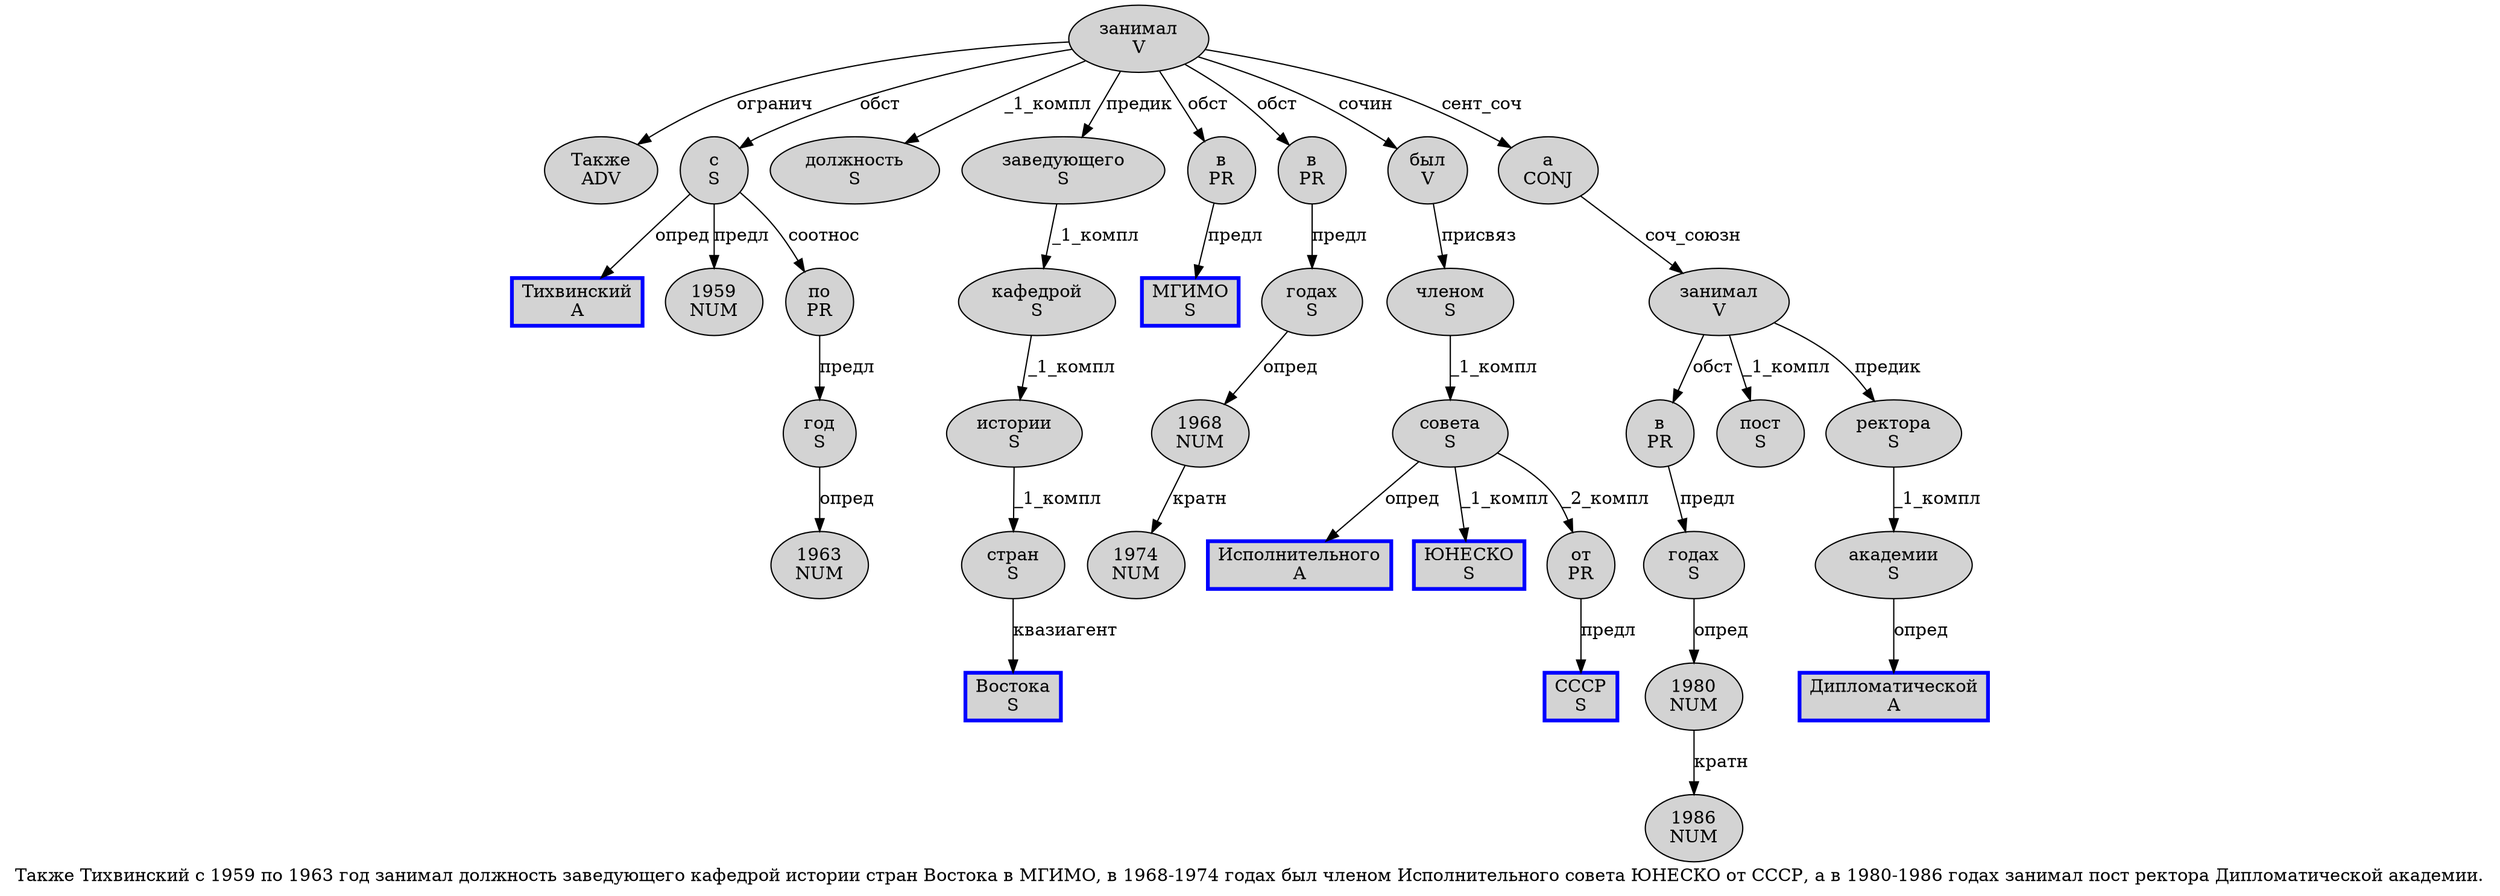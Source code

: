 digraph SENTENCE_143 {
	graph [label="Также Тихвинский с 1959 по 1963 год занимал должность заведующего кафедрой истории стран Востока в МГИМО, в 1968-1974 годах был членом Исполнительного совета ЮНЕСКО от СССР, а в 1980-1986 годах занимал пост ректора Дипломатической академии."]
	node [style=filled]
		0 [label="Также
ADV" color="" fillcolor=lightgray penwidth=1 shape=ellipse]
		1 [label="Тихвинский
A" color=blue fillcolor=lightgray penwidth=3 shape=box]
		2 [label="с
S" color="" fillcolor=lightgray penwidth=1 shape=ellipse]
		3 [label="1959
NUM" color="" fillcolor=lightgray penwidth=1 shape=ellipse]
		4 [label="по
PR" color="" fillcolor=lightgray penwidth=1 shape=ellipse]
		5 [label="1963
NUM" color="" fillcolor=lightgray penwidth=1 shape=ellipse]
		6 [label="год
S" color="" fillcolor=lightgray penwidth=1 shape=ellipse]
		7 [label="занимал
V" color="" fillcolor=lightgray penwidth=1 shape=ellipse]
		8 [label="должность
S" color="" fillcolor=lightgray penwidth=1 shape=ellipse]
		9 [label="заведующего
S" color="" fillcolor=lightgray penwidth=1 shape=ellipse]
		10 [label="кафедрой
S" color="" fillcolor=lightgray penwidth=1 shape=ellipse]
		11 [label="истории
S" color="" fillcolor=lightgray penwidth=1 shape=ellipse]
		12 [label="стран
S" color="" fillcolor=lightgray penwidth=1 shape=ellipse]
		13 [label="Востока
S" color=blue fillcolor=lightgray penwidth=3 shape=box]
		14 [label="в
PR" color="" fillcolor=lightgray penwidth=1 shape=ellipse]
		15 [label="МГИМО
S" color=blue fillcolor=lightgray penwidth=3 shape=box]
		17 [label="в
PR" color="" fillcolor=lightgray penwidth=1 shape=ellipse]
		18 [label="1968
NUM" color="" fillcolor=lightgray penwidth=1 shape=ellipse]
		20 [label="1974
NUM" color="" fillcolor=lightgray penwidth=1 shape=ellipse]
		21 [label="годах
S" color="" fillcolor=lightgray penwidth=1 shape=ellipse]
		22 [label="был
V" color="" fillcolor=lightgray penwidth=1 shape=ellipse]
		23 [label="членом
S" color="" fillcolor=lightgray penwidth=1 shape=ellipse]
		24 [label="Исполнительного
A" color=blue fillcolor=lightgray penwidth=3 shape=box]
		25 [label="совета
S" color="" fillcolor=lightgray penwidth=1 shape=ellipse]
		26 [label="ЮНЕСКО
S" color=blue fillcolor=lightgray penwidth=3 shape=box]
		27 [label="от
PR" color="" fillcolor=lightgray penwidth=1 shape=ellipse]
		28 [label="СССР
S" color=blue fillcolor=lightgray penwidth=3 shape=box]
		30 [label="а
CONJ" color="" fillcolor=lightgray penwidth=1 shape=ellipse]
		31 [label="в
PR" color="" fillcolor=lightgray penwidth=1 shape=ellipse]
		32 [label="1980
NUM" color="" fillcolor=lightgray penwidth=1 shape=ellipse]
		34 [label="1986
NUM" color="" fillcolor=lightgray penwidth=1 shape=ellipse]
		35 [label="годах
S" color="" fillcolor=lightgray penwidth=1 shape=ellipse]
		36 [label="занимал
V" color="" fillcolor=lightgray penwidth=1 shape=ellipse]
		37 [label="пост
S" color="" fillcolor=lightgray penwidth=1 shape=ellipse]
		38 [label="ректора
S" color="" fillcolor=lightgray penwidth=1 shape=ellipse]
		39 [label="Дипломатической
A" color=blue fillcolor=lightgray penwidth=3 shape=box]
		40 [label="академии
S" color="" fillcolor=lightgray penwidth=1 shape=ellipse]
			18 -> 20 [label="кратн"]
			4 -> 6 [label="предл"]
			10 -> 11 [label="_1_компл"]
			35 -> 32 [label="опред"]
			14 -> 15 [label="предл"]
			25 -> 24 [label="опред"]
			25 -> 26 [label="_1_компл"]
			25 -> 27 [label="_2_компл"]
			30 -> 36 [label="соч_союзн"]
			36 -> 31 [label="обст"]
			36 -> 37 [label="_1_компл"]
			36 -> 38 [label="предик"]
			11 -> 12 [label="_1_компл"]
			9 -> 10 [label="_1_компл"]
			22 -> 23 [label="присвяз"]
			17 -> 21 [label="предл"]
			6 -> 5 [label="опред"]
			7 -> 0 [label="огранич"]
			7 -> 2 [label="обст"]
			7 -> 8 [label="_1_компл"]
			7 -> 9 [label="предик"]
			7 -> 14 [label="обст"]
			7 -> 17 [label="обст"]
			7 -> 22 [label="сочин"]
			7 -> 30 [label="сент_соч"]
			38 -> 40 [label="_1_компл"]
			32 -> 34 [label="кратн"]
			23 -> 25 [label="_1_компл"]
			2 -> 1 [label="опред"]
			2 -> 3 [label="предл"]
			2 -> 4 [label="соотнос"]
			21 -> 18 [label="опред"]
			40 -> 39 [label="опред"]
			27 -> 28 [label="предл"]
			31 -> 35 [label="предл"]
			12 -> 13 [label="квазиагент"]
}